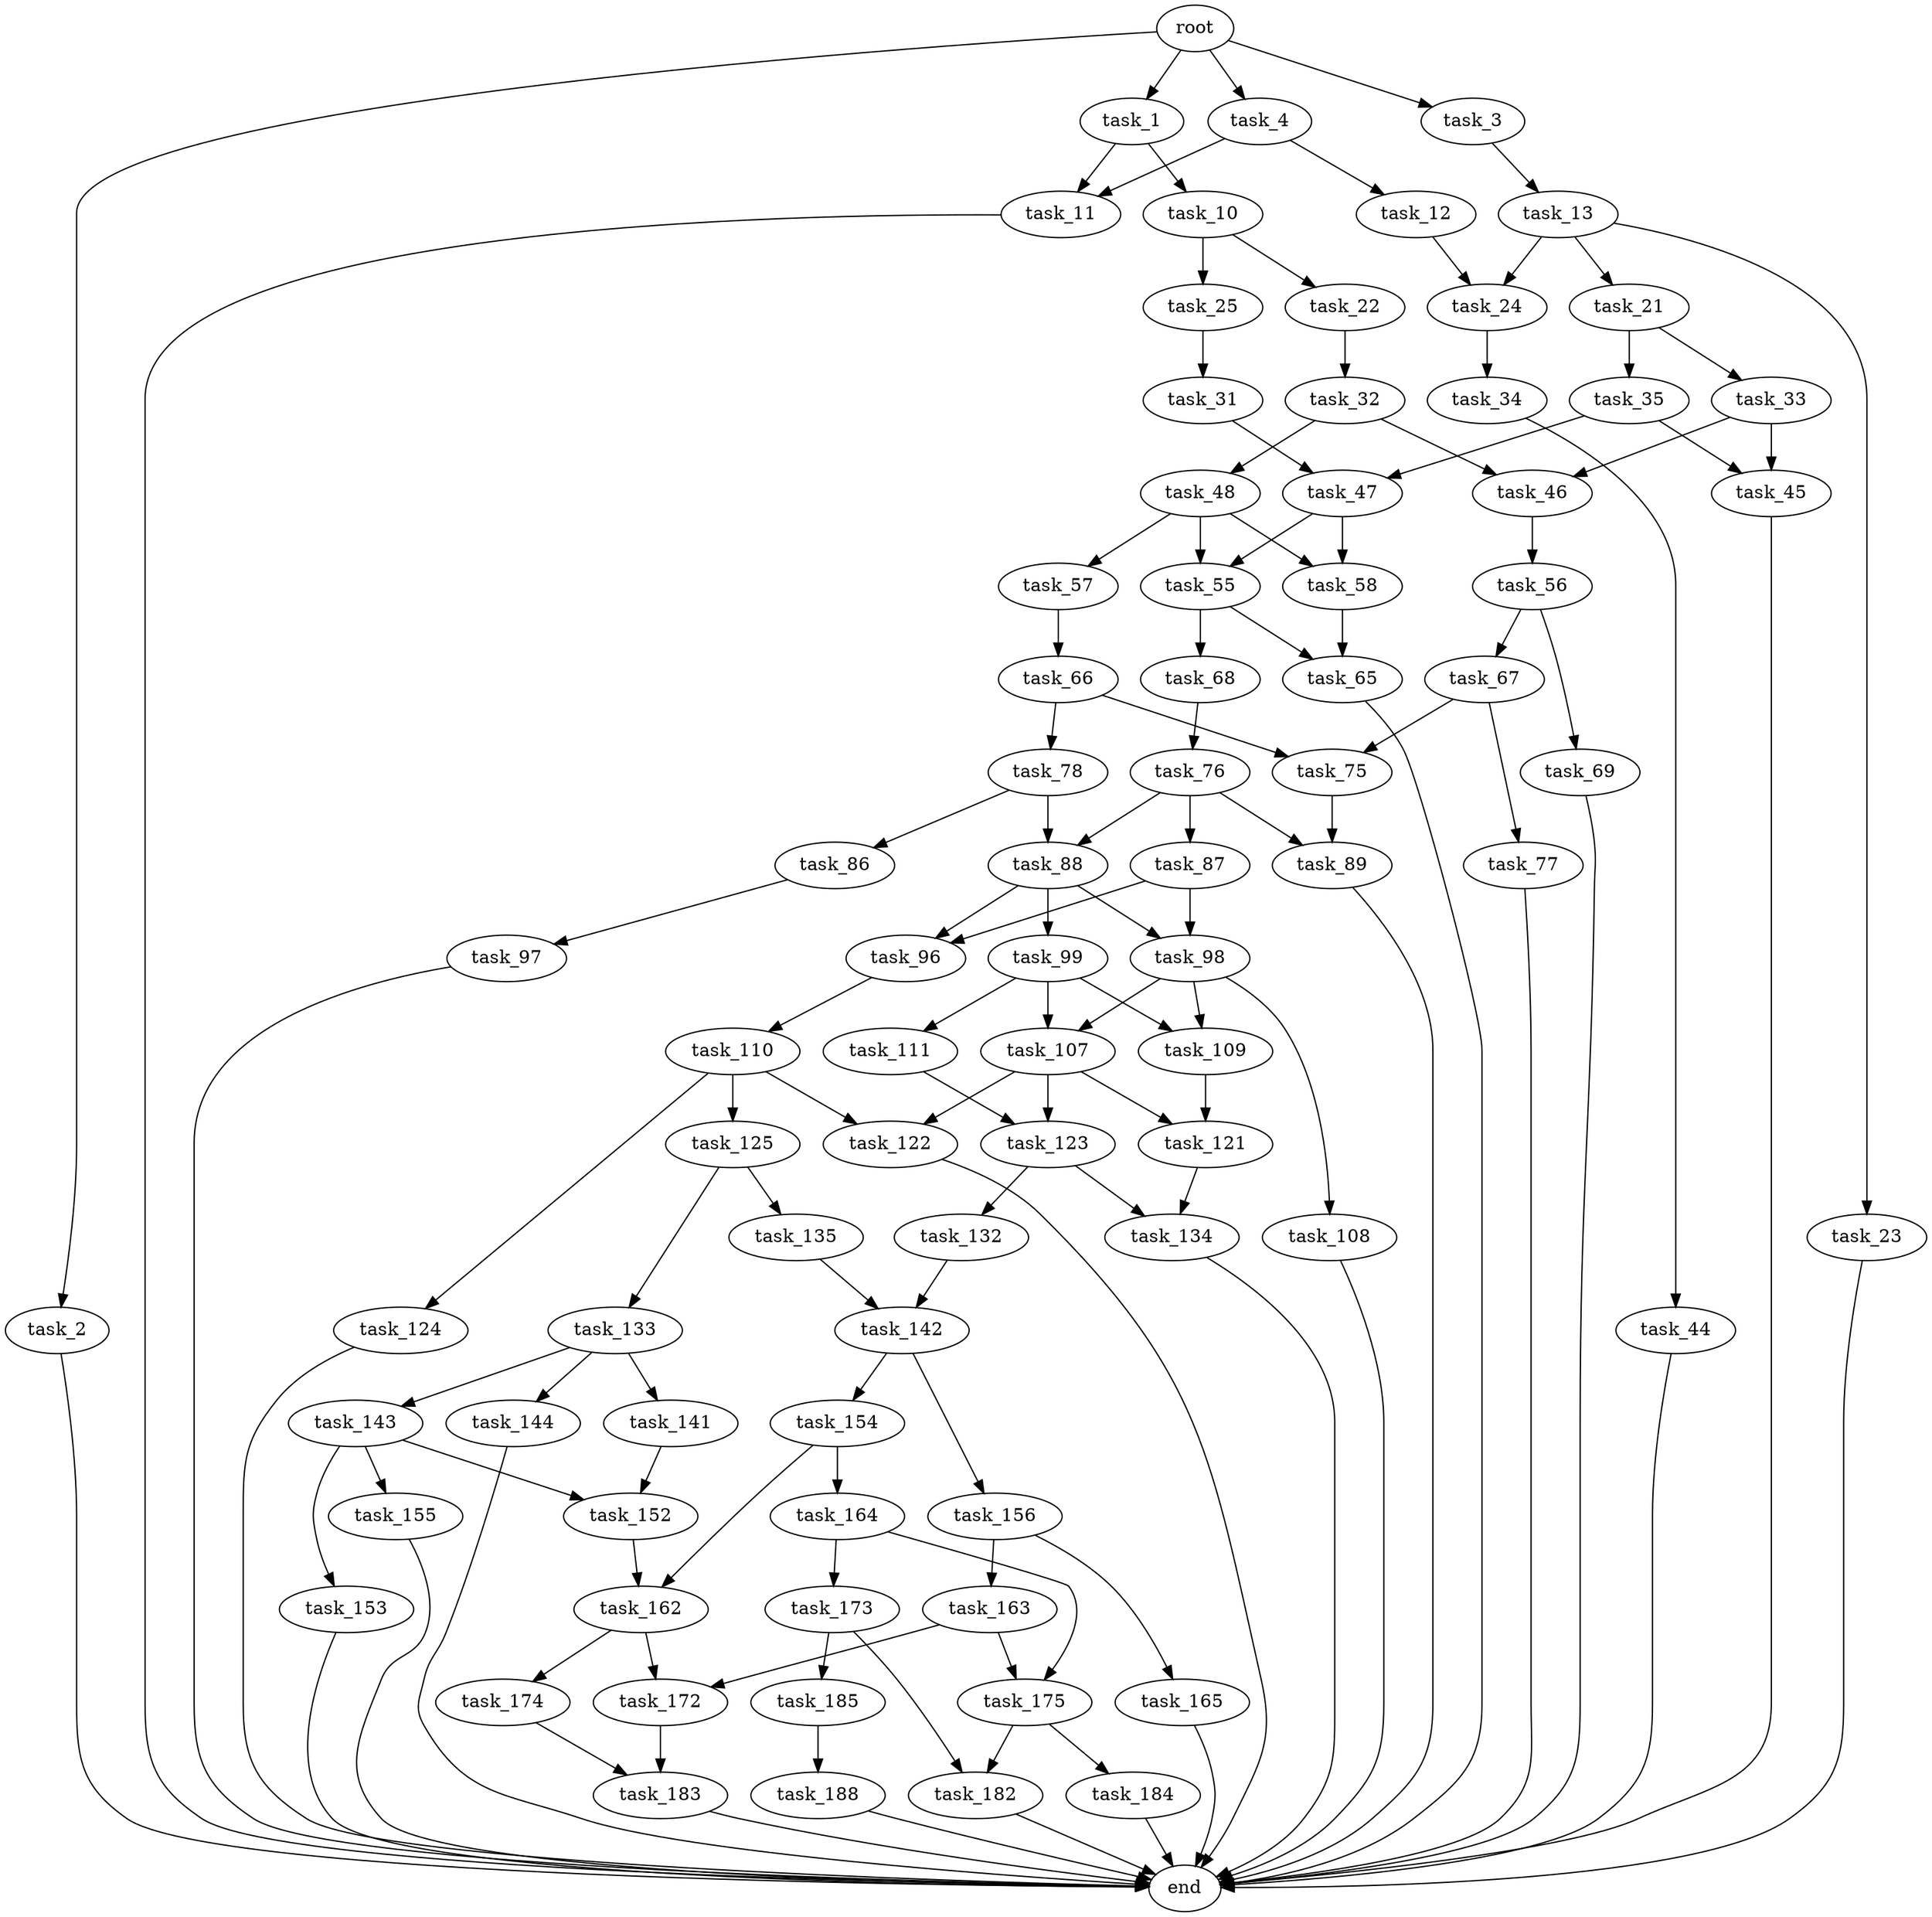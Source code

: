 digraph G {
  root [size="0.000000"];
  task_1 [size="17836895709.000000"];
  task_2 [size="134217728000.000000"];
  task_3 [size="339410970917.000000"];
  task_4 [size="231928233984.000000"];
  task_10 [size="79851798063.000000"];
  task_11 [size="494670230982.000000"];
  task_12 [size="12520722455.000000"];
  task_13 [size="32138154424.000000"];
  task_21 [size="782757789696.000000"];
  task_22 [size="254563843496.000000"];
  task_23 [size="141411178847.000000"];
  task_24 [size="549755813888.000000"];
  task_25 [size="57072166637.000000"];
  task_31 [size="1114068031997.000000"];
  task_32 [size="1073741824000.000000"];
  task_33 [size="12871387254.000000"];
  task_34 [size="368293445632.000000"];
  task_35 [size="32656606343.000000"];
  task_44 [size="5481638421.000000"];
  task_45 [size="549755813888.000000"];
  task_46 [size="954445928.000000"];
  task_47 [size="20742467245.000000"];
  task_48 [size="1386087768.000000"];
  task_55 [size="28991029248.000000"];
  task_56 [size="3479559836.000000"];
  task_57 [size="23995600879.000000"];
  task_58 [size="151925654132.000000"];
  task_65 [size="23415866493.000000"];
  task_66 [size="134217728000.000000"];
  task_67 [size="1241195487573.000000"];
  task_68 [size="1909439845.000000"];
  task_69 [size="68719476736.000000"];
  task_75 [size="68719476736.000000"];
  task_76 [size="5937361788.000000"];
  task_77 [size="6091834430.000000"];
  task_78 [size="165429604708.000000"];
  task_86 [size="697082519711.000000"];
  task_87 [size="68719476736.000000"];
  task_88 [size="231928233984.000000"];
  task_89 [size="1096120467872.000000"];
  task_96 [size="782757789696.000000"];
  task_97 [size="76504078749.000000"];
  task_98 [size="549755813888.000000"];
  task_99 [size="13676594161.000000"];
  task_107 [size="18995043233.000000"];
  task_108 [size="37486836459.000000"];
  task_109 [size="15823032519.000000"];
  task_110 [size="302667381770.000000"];
  task_111 [size="28991029248.000000"];
  task_121 [size="34163682104.000000"];
  task_122 [size="14801860956.000000"];
  task_123 [size="21282937473.000000"];
  task_124 [size="28991029248.000000"];
  task_125 [size="442383720176.000000"];
  task_132 [size="2121283416.000000"];
  task_133 [size="863177625440.000000"];
  task_134 [size="8589934592.000000"];
  task_135 [size="273400991616.000000"];
  task_141 [size="231928233984.000000"];
  task_142 [size="134217728000.000000"];
  task_143 [size="368293445632.000000"];
  task_144 [size="231928233984.000000"];
  task_152 [size="1134117932465.000000"];
  task_153 [size="482047764.000000"];
  task_154 [size="4268650583.000000"];
  task_155 [size="24631612262.000000"];
  task_156 [size="68719476736.000000"];
  task_162 [size="246529797971.000000"];
  task_163 [size="814754924.000000"];
  task_164 [size="44257928916.000000"];
  task_165 [size="241605114921.000000"];
  task_172 [size="7277360247.000000"];
  task_173 [size="7525342322.000000"];
  task_174 [size="17796029495.000000"];
  task_175 [size="549755813888.000000"];
  task_182 [size="4051776028.000000"];
  task_183 [size="22820536792.000000"];
  task_184 [size="549755813888.000000"];
  task_185 [size="503905537421.000000"];
  task_188 [size="640886864731.000000"];
  end [size="0.000000"];

  root -> task_1 [size="1.000000"];
  root -> task_2 [size="1.000000"];
  root -> task_3 [size="1.000000"];
  root -> task_4 [size="1.000000"];
  task_1 -> task_10 [size="411041792.000000"];
  task_1 -> task_11 [size="411041792.000000"];
  task_2 -> end [size="1.000000"];
  task_3 -> task_13 [size="301989888.000000"];
  task_4 -> task_11 [size="301989888.000000"];
  task_4 -> task_12 [size="301989888.000000"];
  task_10 -> task_22 [size="134217728.000000"];
  task_10 -> task_25 [size="134217728.000000"];
  task_11 -> end [size="1.000000"];
  task_12 -> task_24 [size="679477248.000000"];
  task_13 -> task_21 [size="838860800.000000"];
  task_13 -> task_23 [size="838860800.000000"];
  task_13 -> task_24 [size="838860800.000000"];
  task_21 -> task_33 [size="679477248.000000"];
  task_21 -> task_35 [size="679477248.000000"];
  task_22 -> task_32 [size="301989888.000000"];
  task_23 -> end [size="1.000000"];
  task_24 -> task_34 [size="536870912.000000"];
  task_25 -> task_31 [size="75497472.000000"];
  task_31 -> task_47 [size="838860800.000000"];
  task_32 -> task_46 [size="838860800.000000"];
  task_32 -> task_48 [size="838860800.000000"];
  task_33 -> task_45 [size="33554432.000000"];
  task_33 -> task_46 [size="33554432.000000"];
  task_34 -> task_44 [size="411041792.000000"];
  task_35 -> task_45 [size="33554432.000000"];
  task_35 -> task_47 [size="33554432.000000"];
  task_44 -> end [size="1.000000"];
  task_45 -> end [size="1.000000"];
  task_46 -> task_56 [size="33554432.000000"];
  task_47 -> task_55 [size="411041792.000000"];
  task_47 -> task_58 [size="411041792.000000"];
  task_48 -> task_55 [size="75497472.000000"];
  task_48 -> task_57 [size="75497472.000000"];
  task_48 -> task_58 [size="75497472.000000"];
  task_55 -> task_65 [size="75497472.000000"];
  task_55 -> task_68 [size="75497472.000000"];
  task_56 -> task_67 [size="301989888.000000"];
  task_56 -> task_69 [size="301989888.000000"];
  task_57 -> task_66 [size="33554432.000000"];
  task_58 -> task_65 [size="134217728.000000"];
  task_65 -> end [size="1.000000"];
  task_66 -> task_75 [size="209715200.000000"];
  task_66 -> task_78 [size="209715200.000000"];
  task_67 -> task_75 [size="838860800.000000"];
  task_67 -> task_77 [size="838860800.000000"];
  task_68 -> task_76 [size="75497472.000000"];
  task_69 -> end [size="1.000000"];
  task_75 -> task_89 [size="134217728.000000"];
  task_76 -> task_87 [size="134217728.000000"];
  task_76 -> task_88 [size="134217728.000000"];
  task_76 -> task_89 [size="134217728.000000"];
  task_77 -> end [size="1.000000"];
  task_78 -> task_86 [size="209715200.000000"];
  task_78 -> task_88 [size="209715200.000000"];
  task_86 -> task_97 [size="536870912.000000"];
  task_87 -> task_96 [size="134217728.000000"];
  task_87 -> task_98 [size="134217728.000000"];
  task_88 -> task_96 [size="301989888.000000"];
  task_88 -> task_98 [size="301989888.000000"];
  task_88 -> task_99 [size="301989888.000000"];
  task_89 -> end [size="1.000000"];
  task_96 -> task_110 [size="679477248.000000"];
  task_97 -> end [size="1.000000"];
  task_98 -> task_107 [size="536870912.000000"];
  task_98 -> task_108 [size="536870912.000000"];
  task_98 -> task_109 [size="536870912.000000"];
  task_99 -> task_107 [size="301989888.000000"];
  task_99 -> task_109 [size="301989888.000000"];
  task_99 -> task_111 [size="301989888.000000"];
  task_107 -> task_121 [size="301989888.000000"];
  task_107 -> task_122 [size="301989888.000000"];
  task_107 -> task_123 [size="301989888.000000"];
  task_108 -> end [size="1.000000"];
  task_109 -> task_121 [size="679477248.000000"];
  task_110 -> task_122 [size="301989888.000000"];
  task_110 -> task_124 [size="301989888.000000"];
  task_110 -> task_125 [size="301989888.000000"];
  task_111 -> task_123 [size="75497472.000000"];
  task_121 -> task_134 [size="838860800.000000"];
  task_122 -> end [size="1.000000"];
  task_123 -> task_132 [size="411041792.000000"];
  task_123 -> task_134 [size="411041792.000000"];
  task_124 -> end [size="1.000000"];
  task_125 -> task_133 [size="838860800.000000"];
  task_125 -> task_135 [size="838860800.000000"];
  task_132 -> task_142 [size="75497472.000000"];
  task_133 -> task_141 [size="679477248.000000"];
  task_133 -> task_143 [size="679477248.000000"];
  task_133 -> task_144 [size="679477248.000000"];
  task_134 -> end [size="1.000000"];
  task_135 -> task_142 [size="209715200.000000"];
  task_141 -> task_152 [size="301989888.000000"];
  task_142 -> task_154 [size="209715200.000000"];
  task_142 -> task_156 [size="209715200.000000"];
  task_143 -> task_152 [size="411041792.000000"];
  task_143 -> task_153 [size="411041792.000000"];
  task_143 -> task_155 [size="411041792.000000"];
  task_144 -> end [size="1.000000"];
  task_152 -> task_162 [size="838860800.000000"];
  task_153 -> end [size="1.000000"];
  task_154 -> task_162 [size="209715200.000000"];
  task_154 -> task_164 [size="209715200.000000"];
  task_155 -> end [size="1.000000"];
  task_156 -> task_163 [size="134217728.000000"];
  task_156 -> task_165 [size="134217728.000000"];
  task_162 -> task_172 [size="209715200.000000"];
  task_162 -> task_174 [size="209715200.000000"];
  task_163 -> task_172 [size="33554432.000000"];
  task_163 -> task_175 [size="33554432.000000"];
  task_164 -> task_173 [size="838860800.000000"];
  task_164 -> task_175 [size="838860800.000000"];
  task_165 -> end [size="1.000000"];
  task_172 -> task_183 [size="209715200.000000"];
  task_173 -> task_182 [size="838860800.000000"];
  task_173 -> task_185 [size="838860800.000000"];
  task_174 -> task_183 [size="536870912.000000"];
  task_175 -> task_182 [size="536870912.000000"];
  task_175 -> task_184 [size="536870912.000000"];
  task_182 -> end [size="1.000000"];
  task_183 -> end [size="1.000000"];
  task_184 -> end [size="1.000000"];
  task_185 -> task_188 [size="411041792.000000"];
  task_188 -> end [size="1.000000"];
}
